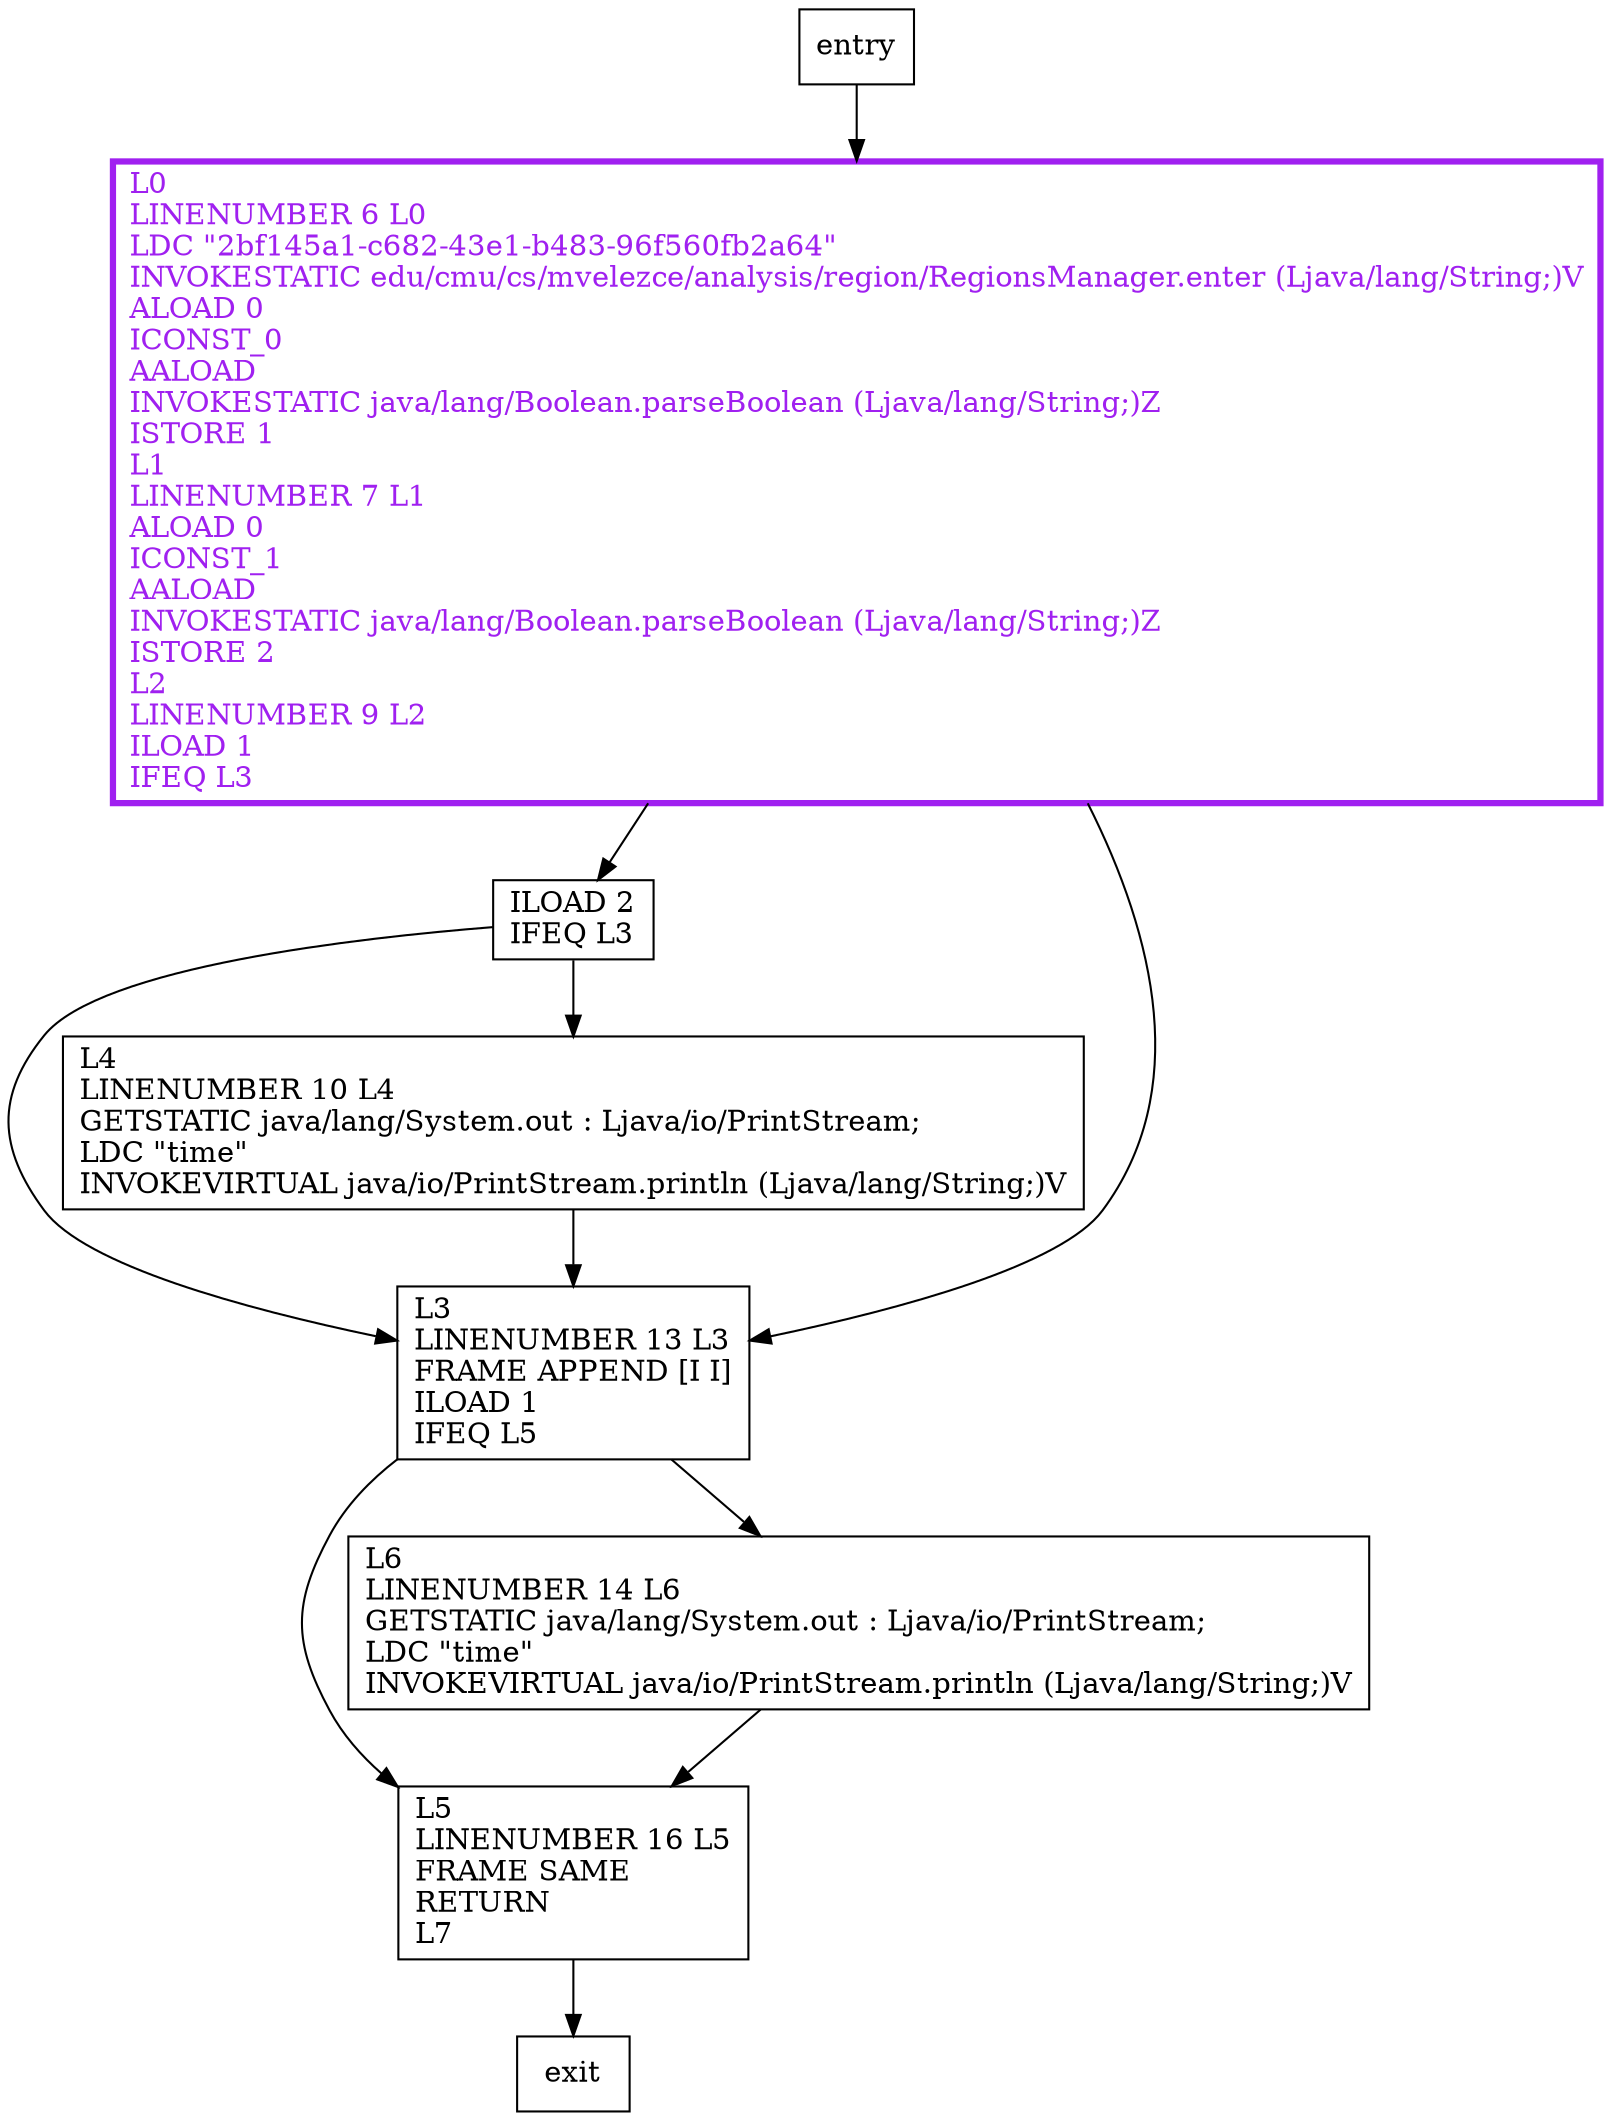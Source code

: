 digraph main {
node [shape=record];
67928167 [label="L5\lLINENUMBER 16 L5\lFRAME SAME\lRETURN\lL7\l"];
540962910 [label="L0\lLINENUMBER 6 L0\lLDC \"2bf145a1-c682-43e1-b483-96f560fb2a64\"\lINVOKESTATIC edu/cmu/cs/mvelezce/analysis/region/RegionsManager.enter (Ljava/lang/String;)V\lALOAD 0\lICONST_0\lAALOAD\lINVOKESTATIC java/lang/Boolean.parseBoolean (Ljava/lang/String;)Z\lISTORE 1\lL1\lLINENUMBER 7 L1\lALOAD 0\lICONST_1\lAALOAD\lINVOKESTATIC java/lang/Boolean.parseBoolean (Ljava/lang/String;)Z\lISTORE 2\lL2\lLINENUMBER 9 L2\lILOAD 1\lIFEQ L3\l"];
1186663391 [label="L6\lLINENUMBER 14 L6\lGETSTATIC java/lang/System.out : Ljava/io/PrintStream;\lLDC \"time\"\lINVOKEVIRTUAL java/io/PrintStream.println (Ljava/lang/String;)V\l"];
2026325575 [label="ILOAD 2\lIFEQ L3\l"];
962931248 [label="L3\lLINENUMBER 13 L3\lFRAME APPEND [I I]\lILOAD 1\lIFEQ L5\l"];
1466148437 [label="L4\lLINENUMBER 10 L4\lGETSTATIC java/lang/System.out : Ljava/io/PrintStream;\lLDC \"time\"\lINVOKEVIRTUAL java/io/PrintStream.println (Ljava/lang/String;)V\l"];
entry;
exit;
entry -> 540962910;
67928167 -> exit;
540962910 -> 2026325575;
540962910 -> 962931248;
1186663391 -> 67928167;
2026325575 -> 962931248;
2026325575 -> 1466148437;
962931248 -> 67928167;
962931248 -> 1186663391;
1466148437 -> 962931248;
540962910[fontcolor="purple", penwidth=3, color="purple"];
}
